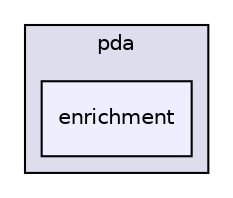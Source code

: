digraph "java/broad/pda/enrichment" {
  compound=true
  node [ fontsize="10", fontname="Helvetica"];
  edge [ labelfontsize="10", labelfontname="Helvetica"];
  subgraph clusterdir_8530d4a580cb4d50cf384308e0640be3 {
    graph [ bgcolor="#ddddee", pencolor="black", label="pda" fontname="Helvetica", fontsize="10", URL="dir_8530d4a580cb4d50cf384308e0640be3.html"]
  dir_c9e7e7960fc07a7d5c962f5577abe69f [shape=box, label="enrichment", style="filled", fillcolor="#eeeeff", pencolor="black", URL="dir_c9e7e7960fc07a7d5c962f5577abe69f.html"];
  }
}
